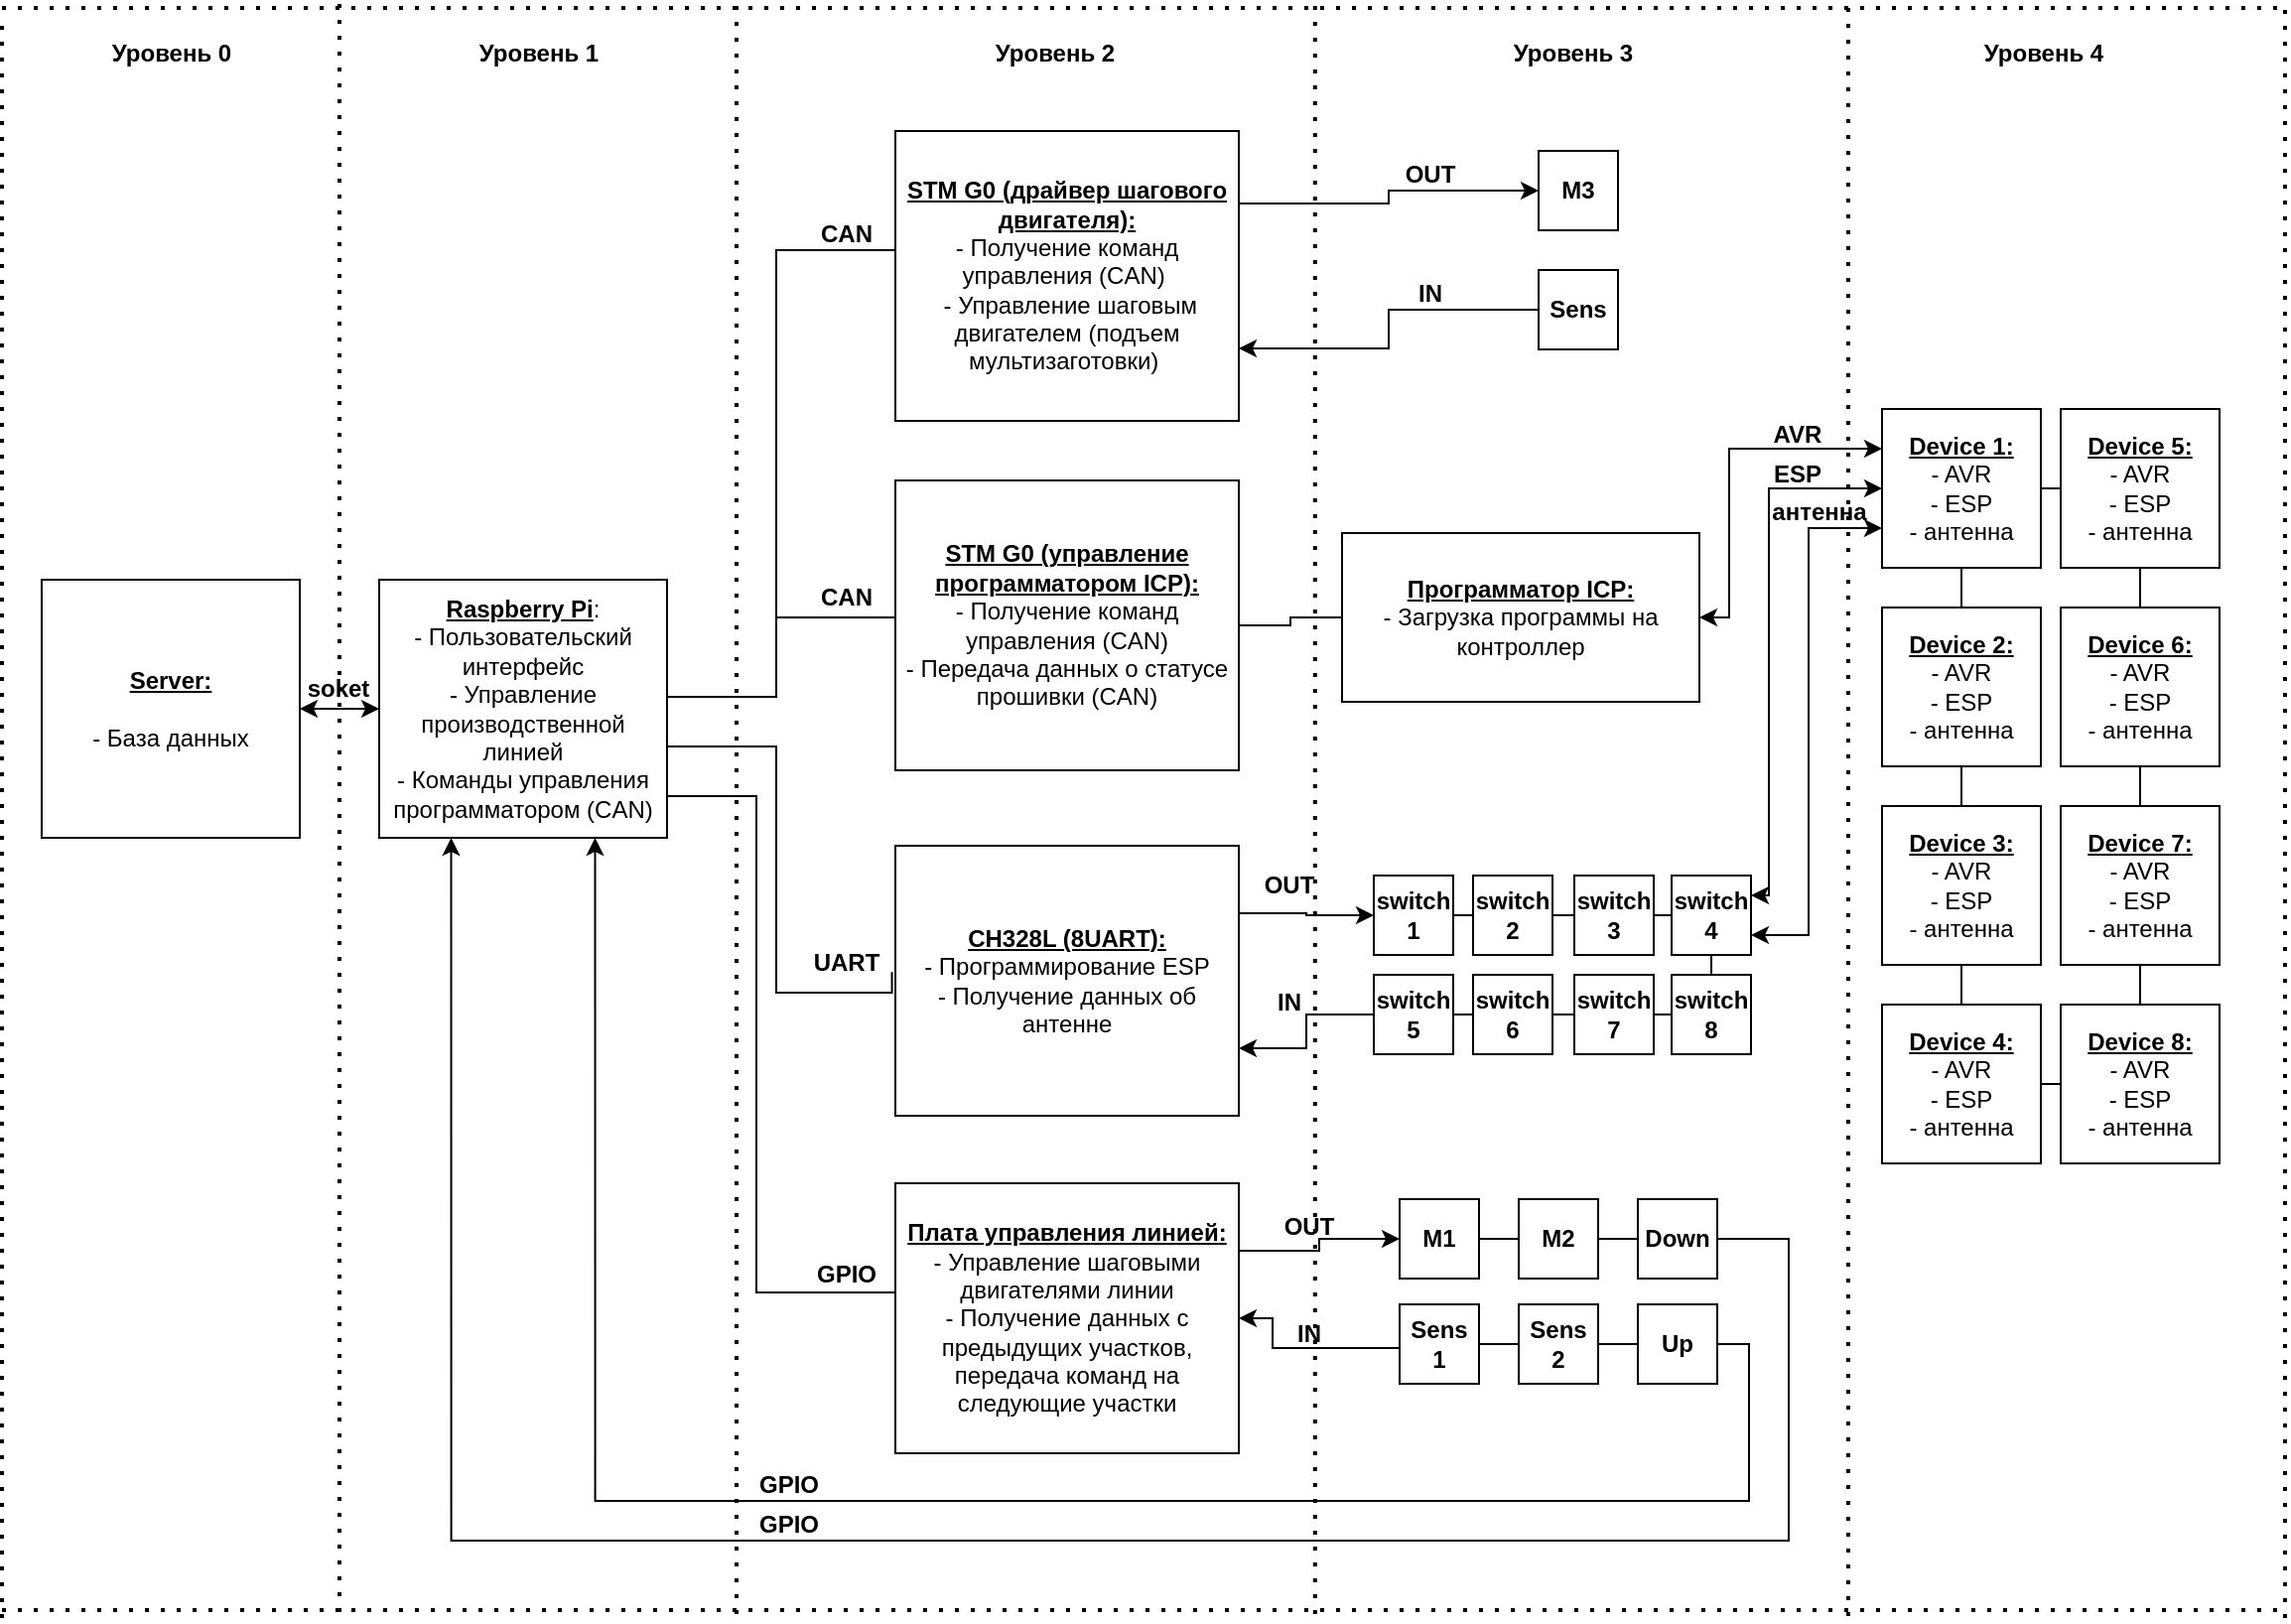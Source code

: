 <mxfile version="24.3.1" type="github">
  <diagram name="Страница — 1" id="FMfTdgro5tbyeO14SIyf">
    <mxGraphModel dx="1155" dy="659" grid="1" gridSize="10" guides="1" tooltips="1" connect="1" arrows="1" fold="1" page="1" pageScale="1" pageWidth="1169" pageHeight="827" math="0" shadow="0">
      <root>
        <mxCell id="0" />
        <mxCell id="1" parent="0" />
        <mxCell id="ljvDQ73Js9TkoyDWwZD--116" style="edgeStyle=orthogonalEdgeStyle;rounded=0;orthogonalLoop=1;jettySize=auto;html=1;exitX=1;exitY=0.5;exitDx=0;exitDy=0;entryX=0;entryY=0.5;entryDx=0;entryDy=0;endArrow=none;endFill=0;" parent="1" source="ljvDQ73Js9TkoyDWwZD--1" target="ljvDQ73Js9TkoyDWwZD--5" edge="1">
          <mxGeometry relative="1" as="geometry" />
        </mxCell>
        <mxCell id="ljvDQ73Js9TkoyDWwZD--1" value="&lt;b&gt;&lt;u&gt;Device 1:&lt;/u&gt;&lt;/b&gt;&lt;br&gt;- AVR&lt;br&gt;- ESP&lt;br&gt;- антенна" style="whiteSpace=wrap;html=1;aspect=fixed;" parent="1" vertex="1">
          <mxGeometry x="957" y="214" width="80" height="80" as="geometry" />
        </mxCell>
        <mxCell id="ljvDQ73Js9TkoyDWwZD--123" style="edgeStyle=orthogonalEdgeStyle;rounded=0;orthogonalLoop=1;jettySize=auto;html=1;exitX=0.5;exitY=0;exitDx=0;exitDy=0;entryX=0.5;entryY=1;entryDx=0;entryDy=0;endArrow=none;endFill=0;" parent="1" source="ljvDQ73Js9TkoyDWwZD--2" target="ljvDQ73Js9TkoyDWwZD--1" edge="1">
          <mxGeometry relative="1" as="geometry" />
        </mxCell>
        <mxCell id="ljvDQ73Js9TkoyDWwZD--2" value="&lt;b&gt;&lt;u&gt;Device 2:&lt;/u&gt;&lt;/b&gt;&lt;br&gt;- AVR&lt;br&gt;- ESP&lt;br&gt;- антенна" style="whiteSpace=wrap;html=1;aspect=fixed;" parent="1" vertex="1">
          <mxGeometry x="957" y="314" width="80" height="80" as="geometry" />
        </mxCell>
        <mxCell id="ljvDQ73Js9TkoyDWwZD--122" style="edgeStyle=orthogonalEdgeStyle;rounded=0;orthogonalLoop=1;jettySize=auto;html=1;exitX=0.5;exitY=0;exitDx=0;exitDy=0;entryX=0.5;entryY=1;entryDx=0;entryDy=0;endArrow=none;endFill=0;" parent="1" source="ljvDQ73Js9TkoyDWwZD--3" target="ljvDQ73Js9TkoyDWwZD--2" edge="1">
          <mxGeometry relative="1" as="geometry" />
        </mxCell>
        <mxCell id="ljvDQ73Js9TkoyDWwZD--3" value="&lt;b&gt;&lt;u&gt;Device 3:&lt;/u&gt;&lt;/b&gt;&lt;br&gt;- AVR&lt;br&gt;- ESP&lt;br&gt;- антенна" style="whiteSpace=wrap;html=1;aspect=fixed;" parent="1" vertex="1">
          <mxGeometry x="957" y="414" width="80" height="80" as="geometry" />
        </mxCell>
        <mxCell id="ljvDQ73Js9TkoyDWwZD--121" style="edgeStyle=orthogonalEdgeStyle;rounded=0;orthogonalLoop=1;jettySize=auto;html=1;exitX=0.5;exitY=0;exitDx=0;exitDy=0;entryX=0.5;entryY=1;entryDx=0;entryDy=0;endArrow=none;endFill=0;" parent="1" source="ljvDQ73Js9TkoyDWwZD--4" target="ljvDQ73Js9TkoyDWwZD--3" edge="1">
          <mxGeometry relative="1" as="geometry" />
        </mxCell>
        <mxCell id="ljvDQ73Js9TkoyDWwZD--4" value="&lt;b&gt;&lt;u&gt;Device 4:&lt;/u&gt;&lt;/b&gt;&lt;br&gt;- AVR&lt;br&gt;- ESP&lt;br&gt;- антенна" style="whiteSpace=wrap;html=1;aspect=fixed;" parent="1" vertex="1">
          <mxGeometry x="957" y="514" width="80" height="80" as="geometry" />
        </mxCell>
        <mxCell id="ljvDQ73Js9TkoyDWwZD--117" style="edgeStyle=orthogonalEdgeStyle;rounded=0;orthogonalLoop=1;jettySize=auto;html=1;exitX=0.5;exitY=1;exitDx=0;exitDy=0;entryX=0.5;entryY=0;entryDx=0;entryDy=0;endArrow=none;endFill=0;" parent="1" source="ljvDQ73Js9TkoyDWwZD--5" target="ljvDQ73Js9TkoyDWwZD--6" edge="1">
          <mxGeometry relative="1" as="geometry" />
        </mxCell>
        <mxCell id="ljvDQ73Js9TkoyDWwZD--5" value="&lt;b&gt;&lt;u&gt;Device 5:&lt;/u&gt;&lt;/b&gt;&lt;br&gt;- AVR&lt;br&gt;- ESP&lt;br&gt;- антенна" style="whiteSpace=wrap;html=1;aspect=fixed;" parent="1" vertex="1">
          <mxGeometry x="1047" y="214" width="80" height="80" as="geometry" />
        </mxCell>
        <mxCell id="ljvDQ73Js9TkoyDWwZD--118" style="edgeStyle=orthogonalEdgeStyle;rounded=0;orthogonalLoop=1;jettySize=auto;html=1;exitX=0.5;exitY=1;exitDx=0;exitDy=0;entryX=0.5;entryY=0;entryDx=0;entryDy=0;endArrow=none;endFill=0;" parent="1" source="ljvDQ73Js9TkoyDWwZD--6" target="ljvDQ73Js9TkoyDWwZD--7" edge="1">
          <mxGeometry relative="1" as="geometry" />
        </mxCell>
        <mxCell id="ljvDQ73Js9TkoyDWwZD--6" value="&lt;b&gt;&lt;u&gt;Device 6:&lt;/u&gt;&lt;/b&gt;&lt;br&gt;- AVR&lt;br&gt;- ESP&lt;br&gt;- антенна" style="whiteSpace=wrap;html=1;aspect=fixed;" parent="1" vertex="1">
          <mxGeometry x="1047" y="314" width="80" height="80" as="geometry" />
        </mxCell>
        <mxCell id="ljvDQ73Js9TkoyDWwZD--119" style="edgeStyle=orthogonalEdgeStyle;rounded=0;orthogonalLoop=1;jettySize=auto;html=1;exitX=0.5;exitY=1;exitDx=0;exitDy=0;entryX=0.5;entryY=0;entryDx=0;entryDy=0;endArrow=none;endFill=0;" parent="1" source="ljvDQ73Js9TkoyDWwZD--7" target="ljvDQ73Js9TkoyDWwZD--8" edge="1">
          <mxGeometry relative="1" as="geometry" />
        </mxCell>
        <mxCell id="ljvDQ73Js9TkoyDWwZD--7" value="&lt;b&gt;&lt;u&gt;Device 7:&lt;/u&gt;&lt;/b&gt;&lt;br&gt;- AVR&lt;br&gt;- ESP&lt;br&gt;- антенна" style="whiteSpace=wrap;html=1;aspect=fixed;" parent="1" vertex="1">
          <mxGeometry x="1047" y="414" width="80" height="80" as="geometry" />
        </mxCell>
        <mxCell id="ljvDQ73Js9TkoyDWwZD--120" style="edgeStyle=orthogonalEdgeStyle;rounded=0;orthogonalLoop=1;jettySize=auto;html=1;exitX=0;exitY=0.5;exitDx=0;exitDy=0;entryX=1;entryY=0.5;entryDx=0;entryDy=0;endArrow=none;endFill=0;" parent="1" source="ljvDQ73Js9TkoyDWwZD--8" target="ljvDQ73Js9TkoyDWwZD--4" edge="1">
          <mxGeometry relative="1" as="geometry" />
        </mxCell>
        <mxCell id="ljvDQ73Js9TkoyDWwZD--8" value="&lt;b&gt;&lt;u&gt;Device 8:&lt;/u&gt;&lt;/b&gt;&lt;br&gt;- AVR&lt;br&gt;- ESP&lt;br&gt;- антенна" style="whiteSpace=wrap;html=1;aspect=fixed;" parent="1" vertex="1">
          <mxGeometry x="1047" y="514" width="80" height="80" as="geometry" />
        </mxCell>
        <mxCell id="ljvDQ73Js9TkoyDWwZD--132" style="edgeStyle=orthogonalEdgeStyle;rounded=0;orthogonalLoop=1;jettySize=auto;html=1;exitX=1;exitY=0.25;exitDx=0;exitDy=0;endArrow=none;endFill=0;entryX=0;entryY=0.5;entryDx=0;entryDy=0;" parent="1" source="ljvDQ73Js9TkoyDWwZD--9" target="ljvDQ73Js9TkoyDWwZD--10" edge="1">
          <mxGeometry relative="1" as="geometry">
            <mxPoint x="250" y="214" as="targetPoint" />
            <Array as="points">
              <mxPoint x="345" y="359" />
              <mxPoint x="400" y="359" />
              <mxPoint x="400" y="134" />
              <mxPoint x="460" y="134" />
            </Array>
          </mxGeometry>
        </mxCell>
        <mxCell id="ljvDQ73Js9TkoyDWwZD--133" style="edgeStyle=orthogonalEdgeStyle;rounded=0;orthogonalLoop=1;jettySize=auto;html=1;exitX=1;exitY=0.25;exitDx=0;exitDy=0;entryX=0;entryY=0.5;entryDx=0;entryDy=0;endArrow=none;endFill=0;" parent="1" source="ljvDQ73Js9TkoyDWwZD--9" target="ljvDQ73Js9TkoyDWwZD--11" edge="1">
          <mxGeometry relative="1" as="geometry">
            <Array as="points">
              <mxPoint x="345" y="359" />
              <mxPoint x="400" y="359" />
              <mxPoint x="400" y="319" />
              <mxPoint x="460" y="319" />
            </Array>
          </mxGeometry>
        </mxCell>
        <mxCell id="ljvDQ73Js9TkoyDWwZD--9" value="&lt;b&gt;&lt;u&gt;Raspberry Pi&lt;/u&gt;&lt;/b&gt;:&lt;br&gt;- Пользовательский интерфейс&lt;br&gt;- Управление производственной линией&lt;br&gt;- Команды управления программатором (CAN)" style="rounded=0;whiteSpace=wrap;html=1;" parent="1" vertex="1">
          <mxGeometry x="200" y="300" width="145" height="130" as="geometry" />
        </mxCell>
        <mxCell id="ljvDQ73Js9TkoyDWwZD--83" style="edgeStyle=orthogonalEdgeStyle;rounded=0;orthogonalLoop=1;jettySize=auto;html=1;exitX=1;exitY=0.25;exitDx=0;exitDy=0;" parent="1" source="ljvDQ73Js9TkoyDWwZD--10" target="ljvDQ73Js9TkoyDWwZD--81" edge="1">
          <mxGeometry relative="1" as="geometry" />
        </mxCell>
        <mxCell id="ljvDQ73Js9TkoyDWwZD--10" value="&lt;b&gt;&lt;u&gt;STM G0 (драйвер шагового двигателя):&lt;/u&gt;&lt;/b&gt;&lt;div&gt;- Получение команд управления (CAN)&amp;nbsp;&lt;/div&gt;&lt;div&gt;&amp;nbsp;- Управление шаговым двигателем (подъем мультизаготовки)&amp;nbsp;&lt;/div&gt;" style="rounded=0;whiteSpace=wrap;html=1;" parent="1" vertex="1">
          <mxGeometry x="460" y="74" width="173" height="146" as="geometry" />
        </mxCell>
        <mxCell id="ljvDQ73Js9TkoyDWwZD--58" style="edgeStyle=orthogonalEdgeStyle;rounded=0;orthogonalLoop=1;jettySize=auto;html=1;exitX=1;exitY=0.5;exitDx=0;exitDy=0;entryX=0;entryY=0.5;entryDx=0;entryDy=0;endArrow=none;endFill=0;" parent="1" source="ljvDQ73Js9TkoyDWwZD--11" target="ljvDQ73Js9TkoyDWwZD--57" edge="1">
          <mxGeometry relative="1" as="geometry" />
        </mxCell>
        <mxCell id="ljvDQ73Js9TkoyDWwZD--11" value="&lt;b&gt;&lt;u&gt;STM G0 (управление программатором ICP):&lt;/u&gt;&lt;/b&gt;&lt;div&gt;- Получение команд управления (CAN)&lt;/div&gt;&lt;div&gt;- Передача данных о статусе прошивки (CAN)&lt;/div&gt;" style="rounded=0;whiteSpace=wrap;html=1;" parent="1" vertex="1">
          <mxGeometry x="460" y="250" width="173" height="146" as="geometry" />
        </mxCell>
        <mxCell id="ljvDQ73Js9TkoyDWwZD--98" style="edgeStyle=orthogonalEdgeStyle;rounded=0;orthogonalLoop=1;jettySize=auto;html=1;exitX=1;exitY=0.25;exitDx=0;exitDy=0;entryX=0;entryY=0.5;entryDx=0;entryDy=0;" parent="1" source="ljvDQ73Js9TkoyDWwZD--13" target="ljvDQ73Js9TkoyDWwZD--90" edge="1">
          <mxGeometry relative="1" as="geometry" />
        </mxCell>
        <mxCell id="ljvDQ73Js9TkoyDWwZD--13" value="&lt;b&gt;&lt;u&gt;CH328L (8UART):&lt;/u&gt;&lt;/b&gt;&lt;div&gt;- Программирование ESP&lt;br&gt;- Получение данных об антенне&lt;/div&gt;" style="rounded=0;whiteSpace=wrap;html=1;" parent="1" vertex="1">
          <mxGeometry x="460" y="434" width="173" height="136" as="geometry" />
        </mxCell>
        <mxCell id="ljvDQ73Js9TkoyDWwZD--68" style="edgeStyle=orthogonalEdgeStyle;rounded=0;orthogonalLoop=1;jettySize=auto;html=1;exitX=1;exitY=0.5;exitDx=0;exitDy=0;endArrow=none;endFill=0;startArrow=classic;startFill=1;" parent="1" source="ljvDQ73Js9TkoyDWwZD--14" target="ljvDQ73Js9TkoyDWwZD--61" edge="1">
          <mxGeometry relative="1" as="geometry">
            <Array as="points">
              <mxPoint x="650" y="672" />
              <mxPoint x="650" y="687" />
            </Array>
          </mxGeometry>
        </mxCell>
        <mxCell id="ljvDQ73Js9TkoyDWwZD--89" style="edgeStyle=orthogonalEdgeStyle;rounded=0;orthogonalLoop=1;jettySize=auto;html=1;exitX=1;exitY=0.25;exitDx=0;exitDy=0;" parent="1" source="ljvDQ73Js9TkoyDWwZD--14" target="ljvDQ73Js9TkoyDWwZD--59" edge="1">
          <mxGeometry relative="1" as="geometry" />
        </mxCell>
        <mxCell id="ljvDQ73Js9TkoyDWwZD--14" value="&lt;b&gt;&lt;u&gt;Плата управления линией:&lt;/u&gt;&lt;/b&gt;&lt;div&gt;- Управление шаговыми двигателями линии&lt;br&gt;- Получение данных с предыдущих участков, передача команд на следующие участки&lt;/div&gt;" style="rounded=0;whiteSpace=wrap;html=1;" parent="1" vertex="1">
          <mxGeometry x="460" y="604" width="173" height="136" as="geometry" />
        </mxCell>
        <mxCell id="ljvDQ73Js9TkoyDWwZD--42" value="" style="edgeStyle=orthogonalEdgeStyle;rounded=0;orthogonalLoop=1;jettySize=auto;html=1;exitX=1;exitY=0.5;exitDx=0;exitDy=0;endArrow=none;endFill=0;entryX=-0.01;entryY=0.468;entryDx=0;entryDy=0;entryPerimeter=0;" parent="1" source="ljvDQ73Js9TkoyDWwZD--9" target="ljvDQ73Js9TkoyDWwZD--13" edge="1">
          <mxGeometry relative="1" as="geometry">
            <mxPoint x="220" y="409" as="sourcePoint" />
            <mxPoint x="330" y="484" as="targetPoint" />
            <Array as="points">
              <mxPoint x="345" y="384" />
              <mxPoint x="400" y="384" />
              <mxPoint x="400" y="508" />
            </Array>
          </mxGeometry>
        </mxCell>
        <mxCell id="ljvDQ73Js9TkoyDWwZD--55" value="" style="edgeStyle=orthogonalEdgeStyle;rounded=0;orthogonalLoop=1;jettySize=auto;html=1;exitX=1;exitY=0.75;exitDx=0;exitDy=0;entryX=0;entryY=0.5;entryDx=0;entryDy=0;endArrow=none;endFill=0;" parent="1" source="ljvDQ73Js9TkoyDWwZD--9" target="ljvDQ73Js9TkoyDWwZD--14" edge="1">
          <mxGeometry relative="1" as="geometry">
            <mxPoint x="210" y="409" as="sourcePoint" />
            <mxPoint x="250" y="659" as="targetPoint" />
            <Array as="points">
              <mxPoint x="345" y="409" />
              <mxPoint x="390" y="409" />
              <mxPoint x="390" y="659" />
              <mxPoint x="460" y="659" />
            </Array>
          </mxGeometry>
        </mxCell>
        <mxCell id="ljvDQ73Js9TkoyDWwZD--109" style="edgeStyle=orthogonalEdgeStyle;rounded=0;orthogonalLoop=1;jettySize=auto;html=1;exitX=1;exitY=0.5;exitDx=0;exitDy=0;entryX=0;entryY=0.25;entryDx=0;entryDy=0;startArrow=classic;startFill=1;" parent="1" source="ljvDQ73Js9TkoyDWwZD--57" target="ljvDQ73Js9TkoyDWwZD--1" edge="1">
          <mxGeometry relative="1" as="geometry">
            <Array as="points">
              <mxPoint x="880" y="319" />
              <mxPoint x="880" y="234" />
            </Array>
          </mxGeometry>
        </mxCell>
        <mxCell id="ljvDQ73Js9TkoyDWwZD--57" value="&lt;b style=&quot;text-decoration-line: underline;&quot;&gt;Программатор ICP:&lt;/b&gt;&lt;br&gt;- Загрузка программы на контроллер" style="rounded=0;whiteSpace=wrap;html=1;" parent="1" vertex="1">
          <mxGeometry x="685" y="276.5" width="180" height="85" as="geometry" />
        </mxCell>
        <mxCell id="ljvDQ73Js9TkoyDWwZD--66" style="edgeStyle=orthogonalEdgeStyle;rounded=0;orthogonalLoop=1;jettySize=auto;html=1;exitX=1;exitY=0.5;exitDx=0;exitDy=0;entryX=0;entryY=0.5;entryDx=0;entryDy=0;endArrow=none;endFill=0;" parent="1" source="ljvDQ73Js9TkoyDWwZD--59" target="ljvDQ73Js9TkoyDWwZD--60" edge="1">
          <mxGeometry relative="1" as="geometry" />
        </mxCell>
        <mxCell id="ljvDQ73Js9TkoyDWwZD--59" value="&lt;b&gt;M1&lt;/b&gt;" style="whiteSpace=wrap;html=1;aspect=fixed;" parent="1" vertex="1">
          <mxGeometry x="714" y="612" width="40" height="40" as="geometry" />
        </mxCell>
        <mxCell id="ljvDQ73Js9TkoyDWwZD--67" style="edgeStyle=orthogonalEdgeStyle;rounded=0;orthogonalLoop=1;jettySize=auto;html=1;exitX=1;exitY=0.5;exitDx=0;exitDy=0;entryX=0;entryY=0.5;entryDx=0;entryDy=0;endArrow=none;endFill=0;" parent="1" source="ljvDQ73Js9TkoyDWwZD--60" target="ljvDQ73Js9TkoyDWwZD--64" edge="1">
          <mxGeometry relative="1" as="geometry" />
        </mxCell>
        <mxCell id="ljvDQ73Js9TkoyDWwZD--60" value="&lt;b&gt;M2&lt;/b&gt;" style="whiteSpace=wrap;html=1;aspect=fixed;" parent="1" vertex="1">
          <mxGeometry x="774" y="612" width="40" height="40" as="geometry" />
        </mxCell>
        <mxCell id="ljvDQ73Js9TkoyDWwZD--69" style="edgeStyle=orthogonalEdgeStyle;rounded=0;orthogonalLoop=1;jettySize=auto;html=1;exitX=1;exitY=0.5;exitDx=0;exitDy=0;entryX=0;entryY=0.5;entryDx=0;entryDy=0;endArrow=none;endFill=0;" parent="1" source="ljvDQ73Js9TkoyDWwZD--61" target="ljvDQ73Js9TkoyDWwZD--62" edge="1">
          <mxGeometry relative="1" as="geometry" />
        </mxCell>
        <mxCell id="ljvDQ73Js9TkoyDWwZD--61" value="&lt;b&gt;Sens 1&lt;/b&gt;" style="whiteSpace=wrap;html=1;aspect=fixed;" parent="1" vertex="1">
          <mxGeometry x="714" y="665" width="40" height="40" as="geometry" />
        </mxCell>
        <mxCell id="ljvDQ73Js9TkoyDWwZD--70" style="edgeStyle=orthogonalEdgeStyle;rounded=0;orthogonalLoop=1;jettySize=auto;html=1;exitX=1;exitY=0.5;exitDx=0;exitDy=0;entryX=0;entryY=0.5;entryDx=0;entryDy=0;endArrow=none;endFill=0;" parent="1" source="ljvDQ73Js9TkoyDWwZD--62" target="ljvDQ73Js9TkoyDWwZD--63" edge="1">
          <mxGeometry relative="1" as="geometry" />
        </mxCell>
        <mxCell id="ljvDQ73Js9TkoyDWwZD--62" value="&lt;b&gt;Sens 2&lt;/b&gt;" style="whiteSpace=wrap;html=1;aspect=fixed;" parent="1" vertex="1">
          <mxGeometry x="774" y="665" width="40" height="40" as="geometry" />
        </mxCell>
        <mxCell id="ljvDQ73Js9TkoyDWwZD--125" style="edgeStyle=orthogonalEdgeStyle;rounded=0;orthogonalLoop=1;jettySize=auto;html=1;exitX=1;exitY=0.5;exitDx=0;exitDy=0;entryX=0.75;entryY=1;entryDx=0;entryDy=0;" parent="1" source="ljvDQ73Js9TkoyDWwZD--63" edge="1" target="ljvDQ73Js9TkoyDWwZD--9">
          <mxGeometry relative="1" as="geometry">
            <mxPoint x="290" y="490" as="targetPoint" />
            <Array as="points">
              <mxPoint x="890" y="685" />
              <mxPoint x="890" y="764" />
              <mxPoint x="309" y="764" />
            </Array>
          </mxGeometry>
        </mxCell>
        <mxCell id="ljvDQ73Js9TkoyDWwZD--63" value="&lt;b&gt;Up&lt;/b&gt;" style="whiteSpace=wrap;html=1;aspect=fixed;" parent="1" vertex="1">
          <mxGeometry x="834" y="665" width="40" height="40" as="geometry" />
        </mxCell>
        <mxCell id="ljvDQ73Js9TkoyDWwZD--64" value="&lt;b&gt;Down&lt;/b&gt;" style="whiteSpace=wrap;html=1;aspect=fixed;" parent="1" vertex="1">
          <mxGeometry x="834" y="612" width="40" height="40" as="geometry" />
        </mxCell>
        <mxCell id="ljvDQ73Js9TkoyDWwZD--72" value="&lt;b&gt;OUT&lt;/b&gt;" style="text;html=1;align=center;verticalAlign=middle;resizable=0;points=[];autosize=1;strokeColor=none;fillColor=none;" parent="1" vertex="1">
          <mxGeometry x="643" y="611" width="50" height="30" as="geometry" />
        </mxCell>
        <mxCell id="ljvDQ73Js9TkoyDWwZD--76" value="&lt;b&gt;Уровень 1&lt;/b&gt;" style="text;html=1;align=center;verticalAlign=middle;resizable=0;points=[];autosize=1;strokeColor=none;fillColor=none;" parent="1" vertex="1">
          <mxGeometry x="240" y="20" width="80" height="30" as="geometry" />
        </mxCell>
        <mxCell id="ljvDQ73Js9TkoyDWwZD--79" value="&lt;b&gt;Уровень 3&lt;/b&gt;" style="text;html=1;align=center;verticalAlign=middle;resizable=0;points=[];autosize=1;strokeColor=none;fillColor=none;" parent="1" vertex="1">
          <mxGeometry x="761" y="20" width="80" height="30" as="geometry" />
        </mxCell>
        <mxCell id="ljvDQ73Js9TkoyDWwZD--80" value="&lt;b&gt;Уровень 4&lt;/b&gt;" style="text;html=1;align=center;verticalAlign=middle;resizable=0;points=[];autosize=1;strokeColor=none;fillColor=none;" parent="1" vertex="1">
          <mxGeometry x="998" y="20" width="80" height="30" as="geometry" />
        </mxCell>
        <mxCell id="ljvDQ73Js9TkoyDWwZD--81" value="&lt;b&gt;M3&lt;/b&gt;" style="whiteSpace=wrap;html=1;aspect=fixed;" parent="1" vertex="1">
          <mxGeometry x="784" y="84" width="40" height="40" as="geometry" />
        </mxCell>
        <mxCell id="ljvDQ73Js9TkoyDWwZD--85" style="edgeStyle=orthogonalEdgeStyle;rounded=0;orthogonalLoop=1;jettySize=auto;html=1;exitX=0;exitY=0.5;exitDx=0;exitDy=0;entryX=1;entryY=0.75;entryDx=0;entryDy=0;" parent="1" source="ljvDQ73Js9TkoyDWwZD--82" target="ljvDQ73Js9TkoyDWwZD--10" edge="1">
          <mxGeometry relative="1" as="geometry" />
        </mxCell>
        <mxCell id="ljvDQ73Js9TkoyDWwZD--82" value="&lt;b&gt;Sens&lt;/b&gt;" style="whiteSpace=wrap;html=1;aspect=fixed;" parent="1" vertex="1">
          <mxGeometry x="784" y="144" width="40" height="40" as="geometry" />
        </mxCell>
        <mxCell id="ljvDQ73Js9TkoyDWwZD--86" value="&lt;b&gt;OUT&lt;/b&gt;" style="text;html=1;align=center;verticalAlign=middle;resizable=0;points=[];autosize=1;strokeColor=none;fillColor=none;" parent="1" vertex="1">
          <mxGeometry x="704" y="81" width="50" height="30" as="geometry" />
        </mxCell>
        <mxCell id="ljvDQ73Js9TkoyDWwZD--87" value="&lt;b&gt;IN&lt;/b&gt;" style="text;html=1;align=center;verticalAlign=middle;resizable=0;points=[];autosize=1;strokeColor=none;fillColor=none;" parent="1" vertex="1">
          <mxGeometry x="709" y="141" width="40" height="30" as="geometry" />
        </mxCell>
        <mxCell id="ljvDQ73Js9TkoyDWwZD--99" style="edgeStyle=orthogonalEdgeStyle;rounded=0;orthogonalLoop=1;jettySize=auto;html=1;exitX=1;exitY=0.5;exitDx=0;exitDy=0;entryX=0;entryY=0.5;entryDx=0;entryDy=0;endArrow=none;endFill=0;" parent="1" source="ljvDQ73Js9TkoyDWwZD--90" target="ljvDQ73Js9TkoyDWwZD--91" edge="1">
          <mxGeometry relative="1" as="geometry" />
        </mxCell>
        <mxCell id="ljvDQ73Js9TkoyDWwZD--90" value="&lt;b&gt;switch 1&lt;/b&gt;" style="whiteSpace=wrap;html=1;aspect=fixed;" parent="1" vertex="1">
          <mxGeometry x="701" y="449" width="40" height="40" as="geometry" />
        </mxCell>
        <mxCell id="ljvDQ73Js9TkoyDWwZD--100" style="edgeStyle=orthogonalEdgeStyle;rounded=0;orthogonalLoop=1;jettySize=auto;html=1;exitX=1;exitY=0.5;exitDx=0;exitDy=0;entryX=0;entryY=0.5;entryDx=0;entryDy=0;endArrow=none;endFill=0;" parent="1" source="ljvDQ73Js9TkoyDWwZD--91" target="ljvDQ73Js9TkoyDWwZD--92" edge="1">
          <mxGeometry relative="1" as="geometry" />
        </mxCell>
        <mxCell id="ljvDQ73Js9TkoyDWwZD--91" value="&lt;b&gt;switch 2&lt;/b&gt;" style="whiteSpace=wrap;html=1;aspect=fixed;" parent="1" vertex="1">
          <mxGeometry x="751" y="449" width="40" height="40" as="geometry" />
        </mxCell>
        <mxCell id="ljvDQ73Js9TkoyDWwZD--101" style="edgeStyle=orthogonalEdgeStyle;rounded=0;orthogonalLoop=1;jettySize=auto;html=1;exitX=1;exitY=0.5;exitDx=0;exitDy=0;entryX=0;entryY=0.5;entryDx=0;entryDy=0;endArrow=none;endFill=0;" parent="1" source="ljvDQ73Js9TkoyDWwZD--92" target="ljvDQ73Js9TkoyDWwZD--96" edge="1">
          <mxGeometry relative="1" as="geometry" />
        </mxCell>
        <mxCell id="ljvDQ73Js9TkoyDWwZD--92" value="&lt;b&gt;switch 3&lt;/b&gt;" style="whiteSpace=wrap;html=1;aspect=fixed;" parent="1" vertex="1">
          <mxGeometry x="802" y="449" width="40" height="40" as="geometry" />
        </mxCell>
        <mxCell id="ljvDQ73Js9TkoyDWwZD--106" style="edgeStyle=orthogonalEdgeStyle;rounded=0;orthogonalLoop=1;jettySize=auto;html=1;exitX=0;exitY=0.5;exitDx=0;exitDy=0;entryX=1;entryY=0.75;entryDx=0;entryDy=0;" parent="1" source="ljvDQ73Js9TkoyDWwZD--93" target="ljvDQ73Js9TkoyDWwZD--13" edge="1">
          <mxGeometry relative="1" as="geometry" />
        </mxCell>
        <mxCell id="ljvDQ73Js9TkoyDWwZD--93" value="&lt;b&gt;switch 5&lt;/b&gt;" style="whiteSpace=wrap;html=1;aspect=fixed;" parent="1" vertex="1">
          <mxGeometry x="701" y="499" width="40" height="40" as="geometry" />
        </mxCell>
        <mxCell id="ljvDQ73Js9TkoyDWwZD--105" style="edgeStyle=orthogonalEdgeStyle;rounded=0;orthogonalLoop=1;jettySize=auto;html=1;exitX=0;exitY=0.5;exitDx=0;exitDy=0;entryX=1;entryY=0.5;entryDx=0;entryDy=0;endArrow=none;endFill=0;" parent="1" source="ljvDQ73Js9TkoyDWwZD--94" target="ljvDQ73Js9TkoyDWwZD--93" edge="1">
          <mxGeometry relative="1" as="geometry" />
        </mxCell>
        <mxCell id="ljvDQ73Js9TkoyDWwZD--94" value="&lt;b&gt;switch 6&lt;/b&gt;" style="whiteSpace=wrap;html=1;aspect=fixed;" parent="1" vertex="1">
          <mxGeometry x="751" y="499" width="40" height="40" as="geometry" />
        </mxCell>
        <mxCell id="ljvDQ73Js9TkoyDWwZD--104" style="edgeStyle=orthogonalEdgeStyle;rounded=0;orthogonalLoop=1;jettySize=auto;html=1;exitX=0;exitY=0.5;exitDx=0;exitDy=0;entryX=1;entryY=0.5;entryDx=0;entryDy=0;endArrow=none;endFill=0;" parent="1" source="ljvDQ73Js9TkoyDWwZD--95" target="ljvDQ73Js9TkoyDWwZD--94" edge="1">
          <mxGeometry relative="1" as="geometry" />
        </mxCell>
        <mxCell id="ljvDQ73Js9TkoyDWwZD--95" value="&lt;b&gt;switch 7&lt;/b&gt;" style="whiteSpace=wrap;html=1;aspect=fixed;" parent="1" vertex="1">
          <mxGeometry x="802" y="499" width="40" height="40" as="geometry" />
        </mxCell>
        <mxCell id="ljvDQ73Js9TkoyDWwZD--102" style="edgeStyle=orthogonalEdgeStyle;rounded=0;orthogonalLoop=1;jettySize=auto;html=1;exitX=0.5;exitY=1;exitDx=0;exitDy=0;entryX=0.5;entryY=0;entryDx=0;entryDy=0;endArrow=none;endFill=0;" parent="1" source="ljvDQ73Js9TkoyDWwZD--96" target="ljvDQ73Js9TkoyDWwZD--97" edge="1">
          <mxGeometry relative="1" as="geometry" />
        </mxCell>
        <mxCell id="ljvDQ73Js9TkoyDWwZD--110" style="edgeStyle=orthogonalEdgeStyle;rounded=0;orthogonalLoop=1;jettySize=auto;html=1;exitX=1;exitY=0.25;exitDx=0;exitDy=0;entryX=0;entryY=0.5;entryDx=0;entryDy=0;startArrow=classic;startFill=1;" parent="1" source="ljvDQ73Js9TkoyDWwZD--96" target="ljvDQ73Js9TkoyDWwZD--1" edge="1">
          <mxGeometry relative="1" as="geometry">
            <Array as="points">
              <mxPoint x="900" y="459" />
              <mxPoint x="900" y="254" />
            </Array>
          </mxGeometry>
        </mxCell>
        <mxCell id="ljvDQ73Js9TkoyDWwZD--111" style="edgeStyle=orthogonalEdgeStyle;rounded=0;orthogonalLoop=1;jettySize=auto;html=1;exitX=1;exitY=0.75;exitDx=0;exitDy=0;entryX=0;entryY=0.75;entryDx=0;entryDy=0;startArrow=classic;startFill=1;" parent="1" source="ljvDQ73Js9TkoyDWwZD--96" target="ljvDQ73Js9TkoyDWwZD--1" edge="1">
          <mxGeometry relative="1" as="geometry">
            <mxPoint x="880" y="324" as="targetPoint" />
            <Array as="points">
              <mxPoint x="920" y="479" />
              <mxPoint x="920" y="274" />
            </Array>
          </mxGeometry>
        </mxCell>
        <mxCell id="ljvDQ73Js9TkoyDWwZD--96" value="&lt;b&gt;switch 4&lt;/b&gt;" style="whiteSpace=wrap;html=1;aspect=fixed;" parent="1" vertex="1">
          <mxGeometry x="851" y="449" width="40" height="40" as="geometry" />
        </mxCell>
        <mxCell id="ljvDQ73Js9TkoyDWwZD--103" style="edgeStyle=orthogonalEdgeStyle;rounded=0;orthogonalLoop=1;jettySize=auto;html=1;exitX=0;exitY=0.5;exitDx=0;exitDy=0;entryX=1;entryY=0.5;entryDx=0;entryDy=0;endArrow=none;endFill=0;" parent="1" source="ljvDQ73Js9TkoyDWwZD--97" target="ljvDQ73Js9TkoyDWwZD--95" edge="1">
          <mxGeometry relative="1" as="geometry" />
        </mxCell>
        <mxCell id="ljvDQ73Js9TkoyDWwZD--97" value="&lt;b&gt;switch 8&lt;/b&gt;" style="whiteSpace=wrap;html=1;aspect=fixed;" parent="1" vertex="1">
          <mxGeometry x="851" y="499" width="40" height="40" as="geometry" />
        </mxCell>
        <mxCell id="ljvDQ73Js9TkoyDWwZD--107" value="&lt;b&gt;OUT&lt;/b&gt;" style="text;html=1;align=center;verticalAlign=middle;resizable=0;points=[];autosize=1;strokeColor=none;fillColor=none;" parent="1" vertex="1">
          <mxGeometry x="633" y="439" width="50" height="30" as="geometry" />
        </mxCell>
        <mxCell id="ljvDQ73Js9TkoyDWwZD--108" value="&lt;b&gt;IN&lt;/b&gt;" style="text;html=1;align=center;verticalAlign=middle;resizable=0;points=[];autosize=1;strokeColor=none;fillColor=none;" parent="1" vertex="1">
          <mxGeometry x="638" y="498" width="40" height="30" as="geometry" />
        </mxCell>
        <mxCell id="ljvDQ73Js9TkoyDWwZD--112" value="&lt;b&gt;AVR&lt;/b&gt;" style="text;html=1;align=center;verticalAlign=middle;resizable=0;points=[];autosize=1;strokeColor=none;fillColor=none;" parent="1" vertex="1">
          <mxGeometry x="889" y="212" width="50" height="30" as="geometry" />
        </mxCell>
        <mxCell id="ljvDQ73Js9TkoyDWwZD--114" value="&lt;b&gt;ESP&lt;/b&gt;" style="text;html=1;align=center;verticalAlign=middle;resizable=0;points=[];autosize=1;strokeColor=none;fillColor=none;" parent="1" vertex="1">
          <mxGeometry x="889" y="232" width="50" height="30" as="geometry" />
        </mxCell>
        <mxCell id="ljvDQ73Js9TkoyDWwZD--115" value="&lt;b&gt;антенна&lt;/b&gt;" style="text;html=1;align=center;verticalAlign=middle;resizable=0;points=[];autosize=1;strokeColor=none;fillColor=none;" parent="1" vertex="1">
          <mxGeometry x="890" y="250.5" width="70" height="30" as="geometry" />
        </mxCell>
        <mxCell id="ljvDQ73Js9TkoyDWwZD--124" style="edgeStyle=orthogonalEdgeStyle;rounded=0;orthogonalLoop=1;jettySize=auto;html=1;exitX=1;exitY=0.5;exitDx=0;exitDy=0;entryX=0.25;entryY=1;entryDx=0;entryDy=0;" parent="1" source="ljvDQ73Js9TkoyDWwZD--64" edge="1" target="ljvDQ73Js9TkoyDWwZD--9">
          <mxGeometry relative="1" as="geometry">
            <mxPoint x="260" y="440" as="targetPoint" />
            <Array as="points">
              <mxPoint x="910" y="632" />
              <mxPoint x="910" y="784" />
              <mxPoint x="236" y="784" />
            </Array>
          </mxGeometry>
        </mxCell>
        <mxCell id="ljvDQ73Js9TkoyDWwZD--127" value="&lt;b&gt;GPIO&lt;/b&gt;" style="text;html=1;align=center;verticalAlign=middle;resizable=0;points=[];autosize=1;strokeColor=none;fillColor=none;rotation=0;" parent="1" vertex="1">
          <mxGeometry x="381" y="741" width="50" height="30" as="geometry" />
        </mxCell>
        <mxCell id="ljvDQ73Js9TkoyDWwZD--129" value="&lt;b&gt;GPIO&lt;/b&gt;" style="text;html=1;align=center;verticalAlign=middle;resizable=0;points=[];autosize=1;strokeColor=none;fillColor=none;rotation=0;" parent="1" vertex="1">
          <mxGeometry x="381" y="761" width="50" height="30" as="geometry" />
        </mxCell>
        <mxCell id="ljvDQ73Js9TkoyDWwZD--130" value="&lt;b&gt;IN&lt;/b&gt;" style="text;html=1;align=center;verticalAlign=middle;resizable=0;points=[];autosize=1;strokeColor=none;fillColor=none;" parent="1" vertex="1">
          <mxGeometry x="648" y="665" width="40" height="30" as="geometry" />
        </mxCell>
        <mxCell id="ljvDQ73Js9TkoyDWwZD--131" value="" style="endArrow=none;dashed=1;html=1;dashPattern=1 3;strokeWidth=2;rounded=0;" parent="1" edge="1">
          <mxGeometry width="50" height="50" relative="1" as="geometry">
            <mxPoint x="10" y="823" as="sourcePoint" />
            <mxPoint x="10" y="19" as="targetPoint" />
          </mxGeometry>
        </mxCell>
        <mxCell id="ljvDQ73Js9TkoyDWwZD--134" value="" style="endArrow=none;dashed=1;html=1;dashPattern=1 3;strokeWidth=2;rounded=0;" parent="1" edge="1">
          <mxGeometry width="50" height="50" relative="1" as="geometry">
            <mxPoint x="10" y="12" as="sourcePoint" />
            <mxPoint x="1160" y="12" as="targetPoint" />
          </mxGeometry>
        </mxCell>
        <mxCell id="ljvDQ73Js9TkoyDWwZD--135" value="" style="endArrow=none;dashed=1;html=1;dashPattern=1 3;strokeWidth=2;rounded=0;" parent="1" edge="1">
          <mxGeometry width="50" height="50" relative="1" as="geometry">
            <mxPoint x="1160" y="823" as="sourcePoint" />
            <mxPoint x="1160" y="13" as="targetPoint" />
          </mxGeometry>
        </mxCell>
        <mxCell id="ljvDQ73Js9TkoyDWwZD--136" value="" style="endArrow=none;dashed=1;html=1;dashPattern=1 3;strokeWidth=2;rounded=0;" parent="1" edge="1">
          <mxGeometry width="50" height="50" relative="1" as="geometry">
            <mxPoint x="10" y="819" as="sourcePoint" />
            <mxPoint x="1160" y="819" as="targetPoint" />
          </mxGeometry>
        </mxCell>
        <mxCell id="ljvDQ73Js9TkoyDWwZD--137" value="" style="endArrow=none;dashed=1;html=1;dashPattern=1 3;strokeWidth=2;rounded=0;" parent="1" edge="1">
          <mxGeometry width="50" height="50" relative="1" as="geometry">
            <mxPoint x="180" y="820" as="sourcePoint" />
            <mxPoint x="180" y="9" as="targetPoint" />
          </mxGeometry>
        </mxCell>
        <mxCell id="ljvDQ73Js9TkoyDWwZD--139" value="&lt;b&gt;UART&lt;/b&gt;" style="text;html=1;align=center;verticalAlign=middle;resizable=0;points=[];autosize=1;strokeColor=none;fillColor=none;rotation=0;" parent="1" vertex="1">
          <mxGeometry x="405" y="478" width="60" height="30" as="geometry" />
        </mxCell>
        <mxCell id="ljvDQ73Js9TkoyDWwZD--140" value="&lt;b&gt;GPIO&lt;/b&gt;" style="text;html=1;align=center;verticalAlign=middle;resizable=0;points=[];autosize=1;strokeColor=none;fillColor=none;rotation=0;" parent="1" vertex="1">
          <mxGeometry x="410" y="635" width="50" height="30" as="geometry" />
        </mxCell>
        <mxCell id="ljvDQ73Js9TkoyDWwZD--141" value="&lt;b&gt;CAN&lt;/b&gt;" style="text;html=1;align=center;verticalAlign=middle;resizable=0;points=[];autosize=1;strokeColor=none;fillColor=none;rotation=0;" parent="1" vertex="1">
          <mxGeometry x="410" y="294" width="50" height="30" as="geometry" />
        </mxCell>
        <mxCell id="ljvDQ73Js9TkoyDWwZD--142" value="&lt;b&gt;CAN&lt;/b&gt;" style="text;html=1;align=center;verticalAlign=middle;resizable=0;points=[];autosize=1;strokeColor=none;fillColor=none;rotation=0;" parent="1" vertex="1">
          <mxGeometry x="410" y="111" width="50" height="30" as="geometry" />
        </mxCell>
        <mxCell id="ljvDQ73Js9TkoyDWwZD--144" value="" style="endArrow=none;dashed=1;html=1;dashPattern=1 3;strokeWidth=2;rounded=0;" parent="1" edge="1">
          <mxGeometry width="50" height="50" relative="1" as="geometry">
            <mxPoint x="671.41" y="821" as="sourcePoint" />
            <mxPoint x="671.41" y="10" as="targetPoint" />
          </mxGeometry>
        </mxCell>
        <mxCell id="ljvDQ73Js9TkoyDWwZD--145" value="" style="endArrow=none;dashed=1;html=1;dashPattern=1 3;strokeWidth=2;rounded=0;" parent="1" edge="1">
          <mxGeometry width="50" height="50" relative="1" as="geometry">
            <mxPoint x="940" y="822" as="sourcePoint" />
            <mxPoint x="940" y="11" as="targetPoint" />
          </mxGeometry>
        </mxCell>
        <mxCell id="ljvDQ73Js9TkoyDWwZD--147" value="&lt;b&gt;Уровень 2&lt;/b&gt;" style="text;html=1;align=center;verticalAlign=middle;resizable=0;points=[];autosize=1;strokeColor=none;fillColor=none;" parent="1" vertex="1">
          <mxGeometry x="500" y="20" width="80" height="30" as="geometry" />
        </mxCell>
        <mxCell id="7M-EoFAXKfFzFezbhP_e-4" value="" style="endArrow=none;dashed=1;html=1;dashPattern=1 3;strokeWidth=2;rounded=0;" edge="1" parent="1">
          <mxGeometry width="50" height="50" relative="1" as="geometry">
            <mxPoint x="380" y="821" as="sourcePoint" />
            <mxPoint x="380" y="10" as="targetPoint" />
          </mxGeometry>
        </mxCell>
        <mxCell id="7M-EoFAXKfFzFezbhP_e-7" style="edgeStyle=orthogonalEdgeStyle;rounded=0;orthogonalLoop=1;jettySize=auto;html=1;exitX=1;exitY=0.5;exitDx=0;exitDy=0;entryX=0;entryY=0.5;entryDx=0;entryDy=0;startArrow=classic;startFill=1;" edge="1" parent="1" source="7M-EoFAXKfFzFezbhP_e-6" target="ljvDQ73Js9TkoyDWwZD--9">
          <mxGeometry relative="1" as="geometry" />
        </mxCell>
        <mxCell id="7M-EoFAXKfFzFezbhP_e-6" value="&lt;b&gt;&lt;u&gt;Server:&lt;/u&gt;&lt;/b&gt;&lt;div&gt;&lt;b&gt;&lt;u&gt;&lt;br&gt;&lt;/u&gt;&lt;/b&gt;&lt;div&gt;- База данных&lt;/div&gt;&lt;/div&gt;" style="rounded=0;whiteSpace=wrap;html=1;" vertex="1" parent="1">
          <mxGeometry x="30" y="300" width="130" height="130" as="geometry" />
        </mxCell>
        <mxCell id="7M-EoFAXKfFzFezbhP_e-8" value="&lt;b&gt;soket&lt;/b&gt;" style="text;html=1;align=center;verticalAlign=middle;resizable=0;points=[];autosize=1;strokeColor=none;fillColor=none;" vertex="1" parent="1">
          <mxGeometry x="154" y="340" width="50" height="30" as="geometry" />
        </mxCell>
        <mxCell id="7M-EoFAXKfFzFezbhP_e-9" value="&lt;b&gt;Уровень 0&lt;/b&gt;" style="text;html=1;align=center;verticalAlign=middle;resizable=0;points=[];autosize=1;strokeColor=none;fillColor=none;" vertex="1" parent="1">
          <mxGeometry x="55" y="20" width="80" height="30" as="geometry" />
        </mxCell>
      </root>
    </mxGraphModel>
  </diagram>
</mxfile>
